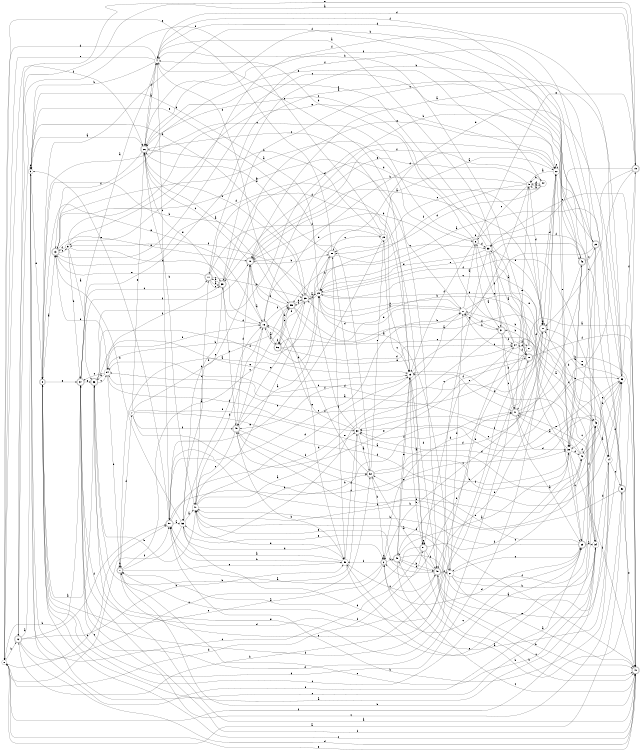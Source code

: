 digraph n48_2 {
__start0 [label="" shape="none"];

rankdir=LR;
size="8,5";

s0 [style="filled", color="black", fillcolor="white" shape="circle", label="0"];
s1 [style="rounded,filled", color="black", fillcolor="white" shape="doublecircle", label="1"];
s2 [style="rounded,filled", color="black", fillcolor="white" shape="doublecircle", label="2"];
s3 [style="filled", color="black", fillcolor="white" shape="circle", label="3"];
s4 [style="filled", color="black", fillcolor="white" shape="circle", label="4"];
s5 [style="filled", color="black", fillcolor="white" shape="circle", label="5"];
s6 [style="rounded,filled", color="black", fillcolor="white" shape="doublecircle", label="6"];
s7 [style="filled", color="black", fillcolor="white" shape="circle", label="7"];
s8 [style="rounded,filled", color="black", fillcolor="white" shape="doublecircle", label="8"];
s9 [style="filled", color="black", fillcolor="white" shape="circle", label="9"];
s10 [style="rounded,filled", color="black", fillcolor="white" shape="doublecircle", label="10"];
s11 [style="rounded,filled", color="black", fillcolor="white" shape="doublecircle", label="11"];
s12 [style="rounded,filled", color="black", fillcolor="white" shape="doublecircle", label="12"];
s13 [style="rounded,filled", color="black", fillcolor="white" shape="doublecircle", label="13"];
s14 [style="filled", color="black", fillcolor="white" shape="circle", label="14"];
s15 [style="filled", color="black", fillcolor="white" shape="circle", label="15"];
s16 [style="rounded,filled", color="black", fillcolor="white" shape="doublecircle", label="16"];
s17 [style="rounded,filled", color="black", fillcolor="white" shape="doublecircle", label="17"];
s18 [style="rounded,filled", color="black", fillcolor="white" shape="doublecircle", label="18"];
s19 [style="rounded,filled", color="black", fillcolor="white" shape="doublecircle", label="19"];
s20 [style="filled", color="black", fillcolor="white" shape="circle", label="20"];
s21 [style="filled", color="black", fillcolor="white" shape="circle", label="21"];
s22 [style="filled", color="black", fillcolor="white" shape="circle", label="22"];
s23 [style="rounded,filled", color="black", fillcolor="white" shape="doublecircle", label="23"];
s24 [style="filled", color="black", fillcolor="white" shape="circle", label="24"];
s25 [style="rounded,filled", color="black", fillcolor="white" shape="doublecircle", label="25"];
s26 [style="rounded,filled", color="black", fillcolor="white" shape="doublecircle", label="26"];
s27 [style="filled", color="black", fillcolor="white" shape="circle", label="27"];
s28 [style="filled", color="black", fillcolor="white" shape="circle", label="28"];
s29 [style="filled", color="black", fillcolor="white" shape="circle", label="29"];
s30 [style="filled", color="black", fillcolor="white" shape="circle", label="30"];
s31 [style="rounded,filled", color="black", fillcolor="white" shape="doublecircle", label="31"];
s32 [style="rounded,filled", color="black", fillcolor="white" shape="doublecircle", label="32"];
s33 [style="filled", color="black", fillcolor="white" shape="circle", label="33"];
s34 [style="filled", color="black", fillcolor="white" shape="circle", label="34"];
s35 [style="rounded,filled", color="black", fillcolor="white" shape="doublecircle", label="35"];
s36 [style="rounded,filled", color="black", fillcolor="white" shape="doublecircle", label="36"];
s37 [style="rounded,filled", color="black", fillcolor="white" shape="doublecircle", label="37"];
s38 [style="filled", color="black", fillcolor="white" shape="circle", label="38"];
s39 [style="rounded,filled", color="black", fillcolor="white" shape="doublecircle", label="39"];
s40 [style="rounded,filled", color="black", fillcolor="white" shape="doublecircle", label="40"];
s41 [style="rounded,filled", color="black", fillcolor="white" shape="doublecircle", label="41"];
s42 [style="filled", color="black", fillcolor="white" shape="circle", label="42"];
s43 [style="filled", color="black", fillcolor="white" shape="circle", label="43"];
s44 [style="filled", color="black", fillcolor="white" shape="circle", label="44"];
s45 [style="rounded,filled", color="black", fillcolor="white" shape="doublecircle", label="45"];
s46 [style="rounded,filled", color="black", fillcolor="white" shape="doublecircle", label="46"];
s47 [style="filled", color="black", fillcolor="white" shape="circle", label="47"];
s48 [style="rounded,filled", color="black", fillcolor="white" shape="doublecircle", label="48"];
s49 [style="rounded,filled", color="black", fillcolor="white" shape="doublecircle", label="49"];
s50 [style="filled", color="black", fillcolor="white" shape="circle", label="50"];
s51 [style="rounded,filled", color="black", fillcolor="white" shape="doublecircle", label="51"];
s52 [style="rounded,filled", color="black", fillcolor="white" shape="doublecircle", label="52"];
s53 [style="filled", color="black", fillcolor="white" shape="circle", label="53"];
s54 [style="filled", color="black", fillcolor="white" shape="circle", label="54"];
s55 [style="rounded,filled", color="black", fillcolor="white" shape="doublecircle", label="55"];
s56 [style="rounded,filled", color="black", fillcolor="white" shape="doublecircle", label="56"];
s57 [style="rounded,filled", color="black", fillcolor="white" shape="doublecircle", label="57"];
s58 [style="rounded,filled", color="black", fillcolor="white" shape="doublecircle", label="58"];
s59 [style="filled", color="black", fillcolor="white" shape="circle", label="59"];
s0 -> s52 [label="a"];
s0 -> s12 [label="b"];
s0 -> s57 [label="c"];
s0 -> s51 [label="d"];
s0 -> s40 [label="e"];
s0 -> s26 [label="f"];
s1 -> s55 [label="a"];
s1 -> s1 [label="b"];
s1 -> s24 [label="c"];
s1 -> s7 [label="d"];
s1 -> s50 [label="e"];
s1 -> s57 [label="f"];
s2 -> s57 [label="a"];
s2 -> s45 [label="b"];
s2 -> s2 [label="c"];
s2 -> s41 [label="d"];
s2 -> s8 [label="e"];
s2 -> s50 [label="f"];
s3 -> s26 [label="a"];
s3 -> s35 [label="b"];
s3 -> s43 [label="c"];
s3 -> s3 [label="d"];
s3 -> s8 [label="e"];
s3 -> s25 [label="f"];
s4 -> s26 [label="a"];
s4 -> s3 [label="b"];
s4 -> s57 [label="c"];
s4 -> s0 [label="d"];
s4 -> s0 [label="e"];
s4 -> s53 [label="f"];
s5 -> s36 [label="a"];
s5 -> s37 [label="b"];
s5 -> s22 [label="c"];
s5 -> s16 [label="d"];
s5 -> s22 [label="e"];
s5 -> s13 [label="f"];
s6 -> s31 [label="a"];
s6 -> s4 [label="b"];
s6 -> s8 [label="c"];
s6 -> s33 [label="d"];
s6 -> s19 [label="e"];
s6 -> s15 [label="f"];
s7 -> s53 [label="a"];
s7 -> s55 [label="b"];
s7 -> s38 [label="c"];
s7 -> s53 [label="d"];
s7 -> s26 [label="e"];
s7 -> s49 [label="f"];
s8 -> s13 [label="a"];
s8 -> s35 [label="b"];
s8 -> s25 [label="c"];
s8 -> s17 [label="d"];
s8 -> s37 [label="e"];
s8 -> s46 [label="f"];
s9 -> s44 [label="a"];
s9 -> s10 [label="b"];
s9 -> s6 [label="c"];
s9 -> s17 [label="d"];
s9 -> s39 [label="e"];
s9 -> s29 [label="f"];
s10 -> s16 [label="a"];
s10 -> s58 [label="b"];
s10 -> s26 [label="c"];
s10 -> s50 [label="d"];
s10 -> s59 [label="e"];
s10 -> s44 [label="f"];
s11 -> s39 [label="a"];
s11 -> s35 [label="b"];
s11 -> s39 [label="c"];
s11 -> s15 [label="d"];
s11 -> s13 [label="e"];
s11 -> s15 [label="f"];
s12 -> s3 [label="a"];
s12 -> s50 [label="b"];
s12 -> s32 [label="c"];
s12 -> s40 [label="d"];
s12 -> s19 [label="e"];
s12 -> s57 [label="f"];
s13 -> s6 [label="a"];
s13 -> s20 [label="b"];
s13 -> s5 [label="c"];
s13 -> s51 [label="d"];
s13 -> s10 [label="e"];
s13 -> s23 [label="f"];
s14 -> s2 [label="a"];
s14 -> s57 [label="b"];
s14 -> s52 [label="c"];
s14 -> s30 [label="d"];
s14 -> s48 [label="e"];
s14 -> s53 [label="f"];
s15 -> s51 [label="a"];
s15 -> s51 [label="b"];
s15 -> s9 [label="c"];
s15 -> s48 [label="d"];
s15 -> s4 [label="e"];
s15 -> s49 [label="f"];
s16 -> s56 [label="a"];
s16 -> s46 [label="b"];
s16 -> s49 [label="c"];
s16 -> s39 [label="d"];
s16 -> s8 [label="e"];
s16 -> s55 [label="f"];
s17 -> s10 [label="a"];
s17 -> s45 [label="b"];
s17 -> s2 [label="c"];
s17 -> s22 [label="d"];
s17 -> s17 [label="e"];
s17 -> s54 [label="f"];
s18 -> s33 [label="a"];
s18 -> s31 [label="b"];
s18 -> s20 [label="c"];
s18 -> s59 [label="d"];
s18 -> s49 [label="e"];
s18 -> s40 [label="f"];
s19 -> s12 [label="a"];
s19 -> s45 [label="b"];
s19 -> s17 [label="c"];
s19 -> s4 [label="d"];
s19 -> s29 [label="e"];
s19 -> s30 [label="f"];
s20 -> s6 [label="a"];
s20 -> s29 [label="b"];
s20 -> s29 [label="c"];
s20 -> s35 [label="d"];
s20 -> s43 [label="e"];
s20 -> s31 [label="f"];
s21 -> s40 [label="a"];
s21 -> s34 [label="b"];
s21 -> s25 [label="c"];
s21 -> s20 [label="d"];
s21 -> s36 [label="e"];
s21 -> s43 [label="f"];
s22 -> s9 [label="a"];
s22 -> s48 [label="b"];
s22 -> s22 [label="c"];
s22 -> s16 [label="d"];
s22 -> s38 [label="e"];
s22 -> s41 [label="f"];
s23 -> s37 [label="a"];
s23 -> s56 [label="b"];
s23 -> s39 [label="c"];
s23 -> s49 [label="d"];
s23 -> s38 [label="e"];
s23 -> s5 [label="f"];
s24 -> s43 [label="a"];
s24 -> s10 [label="b"];
s24 -> s6 [label="c"];
s24 -> s27 [label="d"];
s24 -> s51 [label="e"];
s24 -> s18 [label="f"];
s25 -> s34 [label="a"];
s25 -> s47 [label="b"];
s25 -> s50 [label="c"];
s25 -> s2 [label="d"];
s25 -> s32 [label="e"];
s25 -> s43 [label="f"];
s26 -> s55 [label="a"];
s26 -> s47 [label="b"];
s26 -> s48 [label="c"];
s26 -> s4 [label="d"];
s26 -> s39 [label="e"];
s26 -> s13 [label="f"];
s27 -> s40 [label="a"];
s27 -> s4 [label="b"];
s27 -> s26 [label="c"];
s27 -> s24 [label="d"];
s27 -> s2 [label="e"];
s27 -> s37 [label="f"];
s28 -> s22 [label="a"];
s28 -> s26 [label="b"];
s28 -> s15 [label="c"];
s28 -> s10 [label="d"];
s28 -> s57 [label="e"];
s28 -> s12 [label="f"];
s29 -> s21 [label="a"];
s29 -> s58 [label="b"];
s29 -> s14 [label="c"];
s29 -> s35 [label="d"];
s29 -> s3 [label="e"];
s29 -> s14 [label="f"];
s30 -> s32 [label="a"];
s30 -> s36 [label="b"];
s30 -> s18 [label="c"];
s30 -> s58 [label="d"];
s30 -> s16 [label="e"];
s30 -> s5 [label="f"];
s31 -> s4 [label="a"];
s31 -> s20 [label="b"];
s31 -> s41 [label="c"];
s31 -> s41 [label="d"];
s31 -> s59 [label="e"];
s31 -> s24 [label="f"];
s32 -> s26 [label="a"];
s32 -> s2 [label="b"];
s32 -> s16 [label="c"];
s32 -> s22 [label="d"];
s32 -> s28 [label="e"];
s32 -> s42 [label="f"];
s33 -> s18 [label="a"];
s33 -> s12 [label="b"];
s33 -> s26 [label="c"];
s33 -> s17 [label="d"];
s33 -> s29 [label="e"];
s33 -> s31 [label="f"];
s34 -> s8 [label="a"];
s34 -> s26 [label="b"];
s34 -> s1 [label="c"];
s34 -> s14 [label="d"];
s34 -> s41 [label="e"];
s34 -> s0 [label="f"];
s35 -> s29 [label="a"];
s35 -> s26 [label="b"];
s35 -> s28 [label="c"];
s35 -> s56 [label="d"];
s35 -> s49 [label="e"];
s35 -> s55 [label="f"];
s36 -> s8 [label="a"];
s36 -> s47 [label="b"];
s36 -> s54 [label="c"];
s36 -> s22 [label="d"];
s36 -> s15 [label="e"];
s36 -> s15 [label="f"];
s37 -> s4 [label="a"];
s37 -> s0 [label="b"];
s37 -> s11 [label="c"];
s37 -> s18 [label="d"];
s37 -> s36 [label="e"];
s37 -> s10 [label="f"];
s38 -> s45 [label="a"];
s38 -> s20 [label="b"];
s38 -> s25 [label="c"];
s38 -> s42 [label="d"];
s38 -> s46 [label="e"];
s38 -> s40 [label="f"];
s39 -> s11 [label="a"];
s39 -> s59 [label="b"];
s39 -> s49 [label="c"];
s39 -> s17 [label="d"];
s39 -> s38 [label="e"];
s39 -> s54 [label="f"];
s40 -> s36 [label="a"];
s40 -> s1 [label="b"];
s40 -> s8 [label="c"];
s40 -> s47 [label="d"];
s40 -> s33 [label="e"];
s40 -> s37 [label="f"];
s41 -> s25 [label="a"];
s41 -> s40 [label="b"];
s41 -> s53 [label="c"];
s41 -> s38 [label="d"];
s41 -> s9 [label="e"];
s41 -> s15 [label="f"];
s42 -> s41 [label="a"];
s42 -> s53 [label="b"];
s42 -> s21 [label="c"];
s42 -> s15 [label="d"];
s42 -> s53 [label="e"];
s42 -> s42 [label="f"];
s43 -> s14 [label="a"];
s43 -> s17 [label="b"];
s43 -> s38 [label="c"];
s43 -> s4 [label="d"];
s43 -> s30 [label="e"];
s43 -> s1 [label="f"];
s44 -> s9 [label="a"];
s44 -> s9 [label="b"];
s44 -> s58 [label="c"];
s44 -> s58 [label="d"];
s44 -> s13 [label="e"];
s44 -> s9 [label="f"];
s45 -> s53 [label="a"];
s45 -> s48 [label="b"];
s45 -> s40 [label="c"];
s45 -> s48 [label="d"];
s45 -> s15 [label="e"];
s45 -> s15 [label="f"];
s46 -> s54 [label="a"];
s46 -> s38 [label="b"];
s46 -> s23 [label="c"];
s46 -> s54 [label="d"];
s46 -> s29 [label="e"];
s46 -> s26 [label="f"];
s47 -> s30 [label="a"];
s47 -> s32 [label="b"];
s47 -> s11 [label="c"];
s47 -> s15 [label="d"];
s47 -> s35 [label="e"];
s47 -> s16 [label="f"];
s48 -> s32 [label="a"];
s48 -> s40 [label="b"];
s48 -> s40 [label="c"];
s48 -> s37 [label="d"];
s48 -> s47 [label="e"];
s48 -> s21 [label="f"];
s49 -> s29 [label="a"];
s49 -> s50 [label="b"];
s49 -> s47 [label="c"];
s49 -> s10 [label="d"];
s49 -> s38 [label="e"];
s49 -> s32 [label="f"];
s50 -> s57 [label="a"];
s50 -> s57 [label="b"];
s50 -> s48 [label="c"];
s50 -> s47 [label="d"];
s50 -> s34 [label="e"];
s50 -> s30 [label="f"];
s51 -> s1 [label="a"];
s51 -> s40 [label="b"];
s51 -> s3 [label="c"];
s51 -> s48 [label="d"];
s51 -> s51 [label="e"];
s51 -> s38 [label="f"];
s52 -> s10 [label="a"];
s52 -> s47 [label="b"];
s52 -> s37 [label="c"];
s52 -> s29 [label="d"];
s52 -> s40 [label="e"];
s52 -> s33 [label="f"];
s53 -> s55 [label="a"];
s53 -> s11 [label="b"];
s53 -> s30 [label="c"];
s53 -> s58 [label="d"];
s53 -> s17 [label="e"];
s53 -> s19 [label="f"];
s54 -> s36 [label="a"];
s54 -> s1 [label="b"];
s54 -> s37 [label="c"];
s54 -> s30 [label="d"];
s54 -> s13 [label="e"];
s54 -> s16 [label="f"];
s55 -> s34 [label="a"];
s55 -> s25 [label="b"];
s55 -> s35 [label="c"];
s55 -> s4 [label="d"];
s55 -> s56 [label="e"];
s55 -> s10 [label="f"];
s56 -> s16 [label="a"];
s56 -> s55 [label="b"];
s56 -> s34 [label="c"];
s56 -> s24 [label="d"];
s56 -> s24 [label="e"];
s56 -> s56 [label="f"];
s57 -> s59 [label="a"];
s57 -> s41 [label="b"];
s57 -> s20 [label="c"];
s57 -> s20 [label="d"];
s57 -> s3 [label="e"];
s57 -> s42 [label="f"];
s58 -> s1 [label="a"];
s58 -> s54 [label="b"];
s58 -> s33 [label="c"];
s58 -> s3 [label="d"];
s58 -> s0 [label="e"];
s58 -> s50 [label="f"];
s59 -> s47 [label="a"];
s59 -> s13 [label="b"];
s59 -> s0 [label="c"];
s59 -> s2 [label="d"];
s59 -> s21 [label="e"];
s59 -> s16 [label="f"];

}